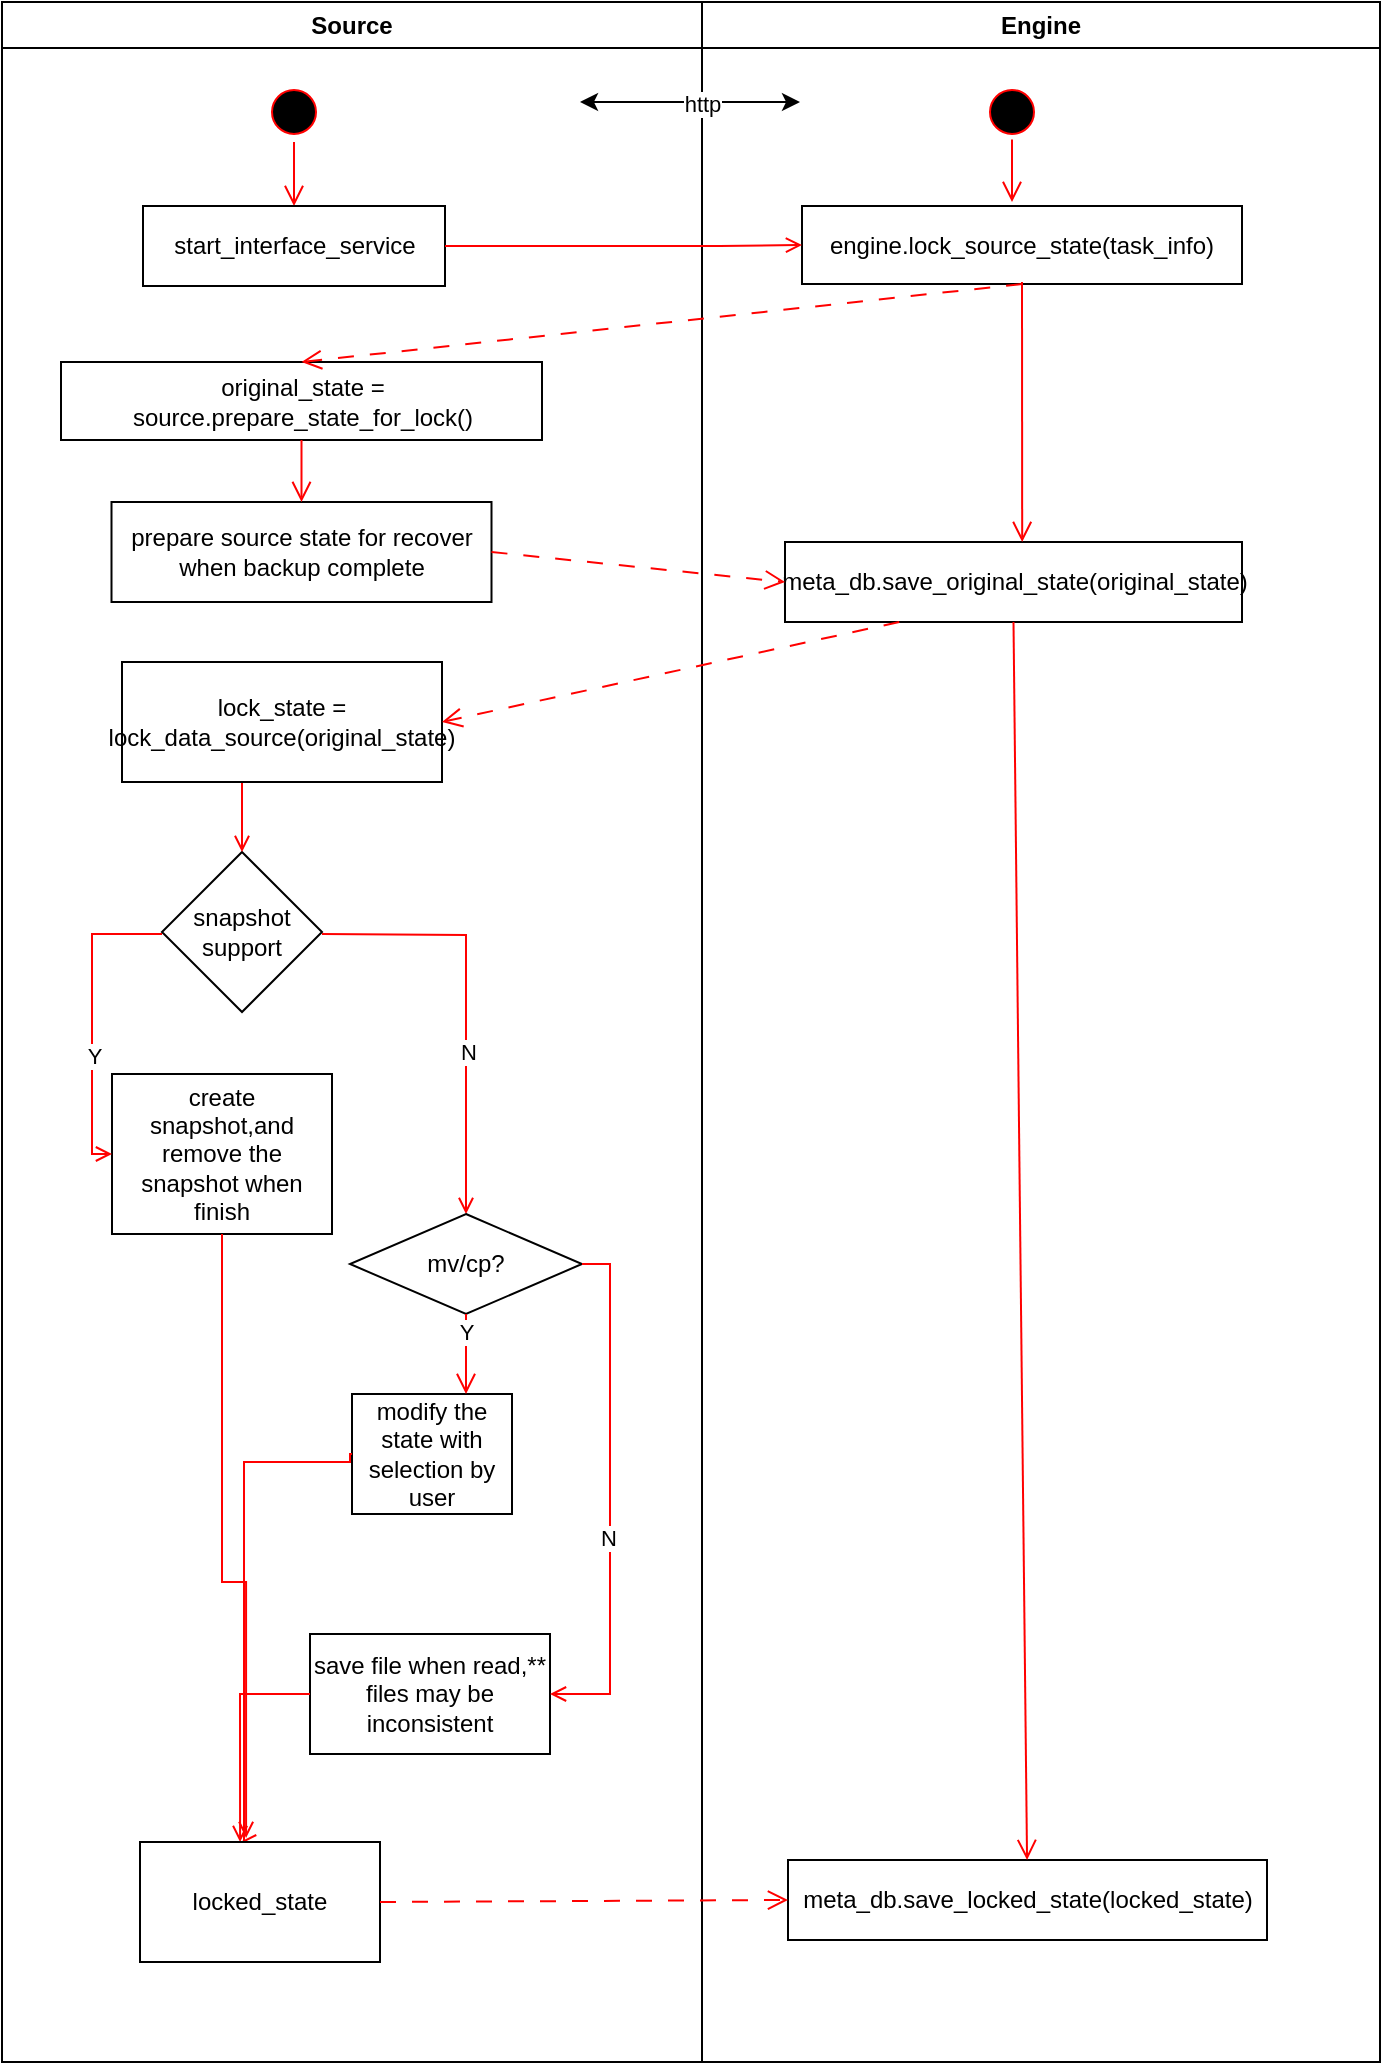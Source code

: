 <mxfile version="24.7.8" pages="3">
  <diagram name="lock state" id="e7e014a7-5840-1c2e-5031-d8a46d1fe8dd">
    <mxGraphModel dx="1434" dy="844" grid="1" gridSize="10" guides="1" tooltips="1" connect="1" arrows="1" fold="1" page="1" pageScale="1" pageWidth="1169" pageHeight="826" background="none" math="0" shadow="0">
      <root>
        <mxCell id="0" />
        <mxCell id="1" parent="0" />
        <mxCell id="2" value="Source" style="swimlane;whiteSpace=wrap" parent="1" vertex="1">
          <mxGeometry x="179" y="120" width="350" height="1030" as="geometry" />
        </mxCell>
        <mxCell id="5" value="" style="ellipse;shape=startState;fillColor=#000000;strokeColor=#ff0000;" parent="2" vertex="1">
          <mxGeometry x="131" y="40" width="30" height="30" as="geometry" />
        </mxCell>
        <mxCell id="6" value="" style="edgeStyle=elbowEdgeStyle;elbow=horizontal;verticalAlign=bottom;endArrow=open;endSize=8;strokeColor=#FF0000;endFill=1;rounded=0;entryX=0.5;entryY=0;entryDx=0;entryDy=0;" parent="2" source="5" target="sy2Yfq8g4SEPvDYKYlY_-53" edge="1">
          <mxGeometry x="100" y="40" as="geometry">
            <mxPoint x="146" y="160" as="targetPoint" />
          </mxGeometry>
        </mxCell>
        <mxCell id="5YRIYOnIGHO2y424pPSx-42" value="snapshot support" style="rhombus;whiteSpace=wrap;html=1;" parent="2" vertex="1">
          <mxGeometry x="80" y="425" width="80" height="80" as="geometry" />
        </mxCell>
        <mxCell id="5YRIYOnIGHO2y424pPSx-43" value="create snapshot,and remove the snapshot when finish" style="rounded=0;whiteSpace=wrap;html=1;" parent="2" vertex="1">
          <mxGeometry x="55" y="536" width="110" height="80" as="geometry" />
        </mxCell>
        <mxCell id="5YRIYOnIGHO2y424pPSx-44" value="" style="edgeStyle=elbowEdgeStyle;elbow=horizontal;strokeColor=#FF0000;endArrow=open;endFill=1;rounded=0;entryX=0;entryY=0.5;entryDx=0;entryDy=0;exitX=0;exitY=0.5;exitDx=0;exitDy=0;" parent="2" target="5YRIYOnIGHO2y424pPSx-43" edge="1">
          <mxGeometry width="100" height="100" relative="1" as="geometry">
            <mxPoint x="80" y="466" as="sourcePoint" />
            <mxPoint x="55" y="576" as="targetPoint" />
            <Array as="points">
              <mxPoint x="45" y="526" />
            </Array>
          </mxGeometry>
        </mxCell>
        <mxCell id="5YRIYOnIGHO2y424pPSx-45" value="Y" style="edgeLabel;html=1;align=center;verticalAlign=middle;resizable=0;points=[];" parent="5YRIYOnIGHO2y424pPSx-44" vertex="1" connectable="0">
          <mxGeometry x="0.236" y="1" relative="1" as="geometry">
            <mxPoint as="offset" />
          </mxGeometry>
        </mxCell>
        <mxCell id="5YRIYOnIGHO2y424pPSx-47" value="" style="edgeStyle=orthogonalEdgeStyle;elbow=horizontal;strokeColor=#FF0000;endArrow=open;endFill=1;rounded=0;exitX=1;exitY=0.5;exitDx=0;exitDy=0;entryX=0.5;entryY=0;entryDx=0;entryDy=0;" parent="2" target="5YRIYOnIGHO2y424pPSx-49" edge="1">
          <mxGeometry width="100" height="100" relative="1" as="geometry">
            <mxPoint x="160" y="466" as="sourcePoint" />
            <mxPoint x="151.25" y="616" as="targetPoint" />
          </mxGeometry>
        </mxCell>
        <mxCell id="5YRIYOnIGHO2y424pPSx-48" value="N" style="edgeLabel;html=1;align=center;verticalAlign=middle;resizable=0;points=[];" parent="5YRIYOnIGHO2y424pPSx-47" vertex="1" connectable="0">
          <mxGeometry x="0.236" y="1" relative="1" as="geometry">
            <mxPoint as="offset" />
          </mxGeometry>
        </mxCell>
        <mxCell id="5YRIYOnIGHO2y424pPSx-49" value="mv/cp?" style="rhombus;whiteSpace=wrap;html=1;" parent="2" vertex="1">
          <mxGeometry x="174" y="606" width="116" height="50" as="geometry" />
        </mxCell>
        <mxCell id="5YRIYOnIGHO2y424pPSx-50" value="modify the state with selection by user" style="rounded=0;whiteSpace=wrap;html=1;" parent="2" vertex="1">
          <mxGeometry x="175" y="696" width="80" height="60" as="geometry" />
        </mxCell>
        <mxCell id="5YRIYOnIGHO2y424pPSx-51" value="" style="edgeStyle=elbowEdgeStyle;elbow=horizontal;verticalAlign=bottom;endArrow=open;endSize=8;strokeColor=#FF0000;endFill=1;rounded=0;exitX=0.5;exitY=1;exitDx=0;exitDy=0;" parent="2" edge="1" target="5YRIYOnIGHO2y424pPSx-50" source="5YRIYOnIGHO2y424pPSx-49">
          <mxGeometry x="30" y="-100" as="geometry">
            <mxPoint x="214" y="696" as="targetPoint" />
            <mxPoint x="214" y="656" as="sourcePoint" />
          </mxGeometry>
        </mxCell>
        <mxCell id="5YRIYOnIGHO2y424pPSx-52" value="Y" style="edgeLabel;html=1;align=center;verticalAlign=middle;resizable=0;points=[];" parent="5YRIYOnIGHO2y424pPSx-51" vertex="1" connectable="0">
          <mxGeometry relative="1" as="geometry">
            <mxPoint y="-11" as="offset" />
          </mxGeometry>
        </mxCell>
        <mxCell id="5YRIYOnIGHO2y424pPSx-56" value="" style="edgeStyle=elbowEdgeStyle;strokeColor=#FF0000;endArrow=open;endFill=1;rounded=0;exitX=0.5;exitY=1;exitDx=0;exitDy=0;elbow=vertical;entryX=0.442;entryY=-0.033;entryDx=0;entryDy=0;entryPerimeter=0;" parent="2" source="5YRIYOnIGHO2y424pPSx-43" target="sy2Yfq8g4SEPvDYKYlY_-65" edge="1">
          <mxGeometry width="100" height="100" relative="1" as="geometry">
            <mxPoint x="80.5" y="1130" as="sourcePoint" />
            <mxPoint x="89" y="810" as="targetPoint" />
            <Array as="points">
              <mxPoint x="89" y="790" />
            </Array>
          </mxGeometry>
        </mxCell>
        <mxCell id="5YRIYOnIGHO2y424pPSx-59" value="save file when read,** files may be inconsistent" style="rounded=0;whiteSpace=wrap;html=1;" parent="2" vertex="1">
          <mxGeometry x="154" y="816" width="120" height="60" as="geometry" />
        </mxCell>
        <mxCell id="5YRIYOnIGHO2y424pPSx-61" value="" style="edgeStyle=elbowEdgeStyle;elbow=horizontal;strokeColor=#FF0000;endArrow=open;endFill=1;rounded=0;exitX=1;exitY=0.5;exitDx=0;exitDy=0;entryX=1;entryY=0.5;entryDx=0;entryDy=0;" parent="2" source="5YRIYOnIGHO2y424pPSx-49" target="5YRIYOnIGHO2y424pPSx-59" edge="1">
          <mxGeometry width="100" height="100" relative="1" as="geometry">
            <mxPoint x="176.5" y="626" as="sourcePoint" />
            <mxPoint x="431" y="630" as="targetPoint" />
            <Array as="points">
              <mxPoint x="304" y="736" />
            </Array>
          </mxGeometry>
        </mxCell>
        <mxCell id="5YRIYOnIGHO2y424pPSx-63" value="N" style="edgeLabel;html=1;align=center;verticalAlign=middle;resizable=0;points=[];" parent="5YRIYOnIGHO2y424pPSx-61" vertex="1" connectable="0">
          <mxGeometry x="0.167" y="-1" relative="1" as="geometry">
            <mxPoint as="offset" />
          </mxGeometry>
        </mxCell>
        <mxCell id="5YRIYOnIGHO2y424pPSx-66" value="" style="edgeStyle=orthogonalEdgeStyle;strokeColor=#FF0000;endArrow=open;endFill=1;rounded=0;entryX=0.417;entryY=0;entryDx=0;entryDy=0;exitX=0;exitY=0.5;exitDx=0;exitDy=0;entryPerimeter=0;" parent="2" source="5YRIYOnIGHO2y424pPSx-50" target="sy2Yfq8g4SEPvDYKYlY_-65" edge="1">
          <mxGeometry width="100" height="100" relative="1" as="geometry">
            <mxPoint x="175.5" y="640" as="sourcePoint" />
            <mxPoint x="125" y="970" as="targetPoint" />
            <Array as="points">
              <mxPoint x="174" y="730" />
              <mxPoint x="121" y="730" />
              <mxPoint x="121" y="920" />
            </Array>
          </mxGeometry>
        </mxCell>
        <mxCell id="sy2Yfq8g4SEPvDYKYlY_-53" value="start_interface_service" style="rounded=0;whiteSpace=wrap;html=1;" parent="2" vertex="1">
          <mxGeometry x="70.5" y="102" width="151" height="40" as="geometry" />
        </mxCell>
        <mxCell id="sy2Yfq8g4SEPvDYKYlY_-54" value="original_state = source.prepare_state_for_lock()" style="rounded=0;whiteSpace=wrap;html=1;" parent="2" vertex="1">
          <mxGeometry x="29.5" y="180" width="240.5" height="39" as="geometry" />
        </mxCell>
        <mxCell id="sy2Yfq8g4SEPvDYKYlY_-58" value="" style="elbow=horizontal;strokeColor=#FF0000;endArrow=open;endFill=1;rounded=0;entryX=0.5;entryY=0;entryDx=0;entryDy=0;exitX=0.25;exitY=1;exitDx=0;exitDy=0;" parent="2" target="5YRIYOnIGHO2y424pPSx-42" edge="1">
          <mxGeometry width="100" height="100" relative="1" as="geometry">
            <mxPoint x="120" y="389" as="sourcePoint" />
            <mxPoint x="393" y="420.5" as="targetPoint" />
          </mxGeometry>
        </mxCell>
        <mxCell id="sy2Yfq8g4SEPvDYKYlY_-61" value="prepare source state for recover when backup complete" style="rounded=0;whiteSpace=wrap;html=1;" parent="2" vertex="1">
          <mxGeometry x="54.75" y="250" width="190" height="50" as="geometry" />
        </mxCell>
        <mxCell id="sy2Yfq8g4SEPvDYKYlY_-62" value="" style="elbow=horizontal;verticalAlign=bottom;endArrow=open;endSize=8;strokeColor=#FF0000;endFill=1;rounded=0;entryX=0.5;entryY=0;entryDx=0;entryDy=0;exitX=0.5;exitY=1;exitDx=0;exitDy=0;" parent="2" source="sy2Yfq8g4SEPvDYKYlY_-54" target="sy2Yfq8g4SEPvDYKYlY_-61" edge="1">
          <mxGeometry x="89" y="-80" as="geometry">
            <mxPoint x="100" y="112" as="targetPoint" />
            <mxPoint x="100" y="80" as="sourcePoint" />
          </mxGeometry>
        </mxCell>
        <mxCell id="sy2Yfq8g4SEPvDYKYlY_-63" value="lock_state = lock_data_source(original_state)" style="rounded=0;whiteSpace=wrap;html=1;" parent="2" vertex="1">
          <mxGeometry x="60" y="330" width="160" height="60" as="geometry" />
        </mxCell>
        <mxCell id="sy2Yfq8g4SEPvDYKYlY_-66" value="" style="edgeStyle=orthogonalEdgeStyle;strokeColor=#FF0000;endArrow=open;endFill=1;rounded=0;entryX=0.417;entryY=0;entryDx=0;entryDy=0;exitX=0;exitY=0.5;exitDx=0;exitDy=0;entryPerimeter=0;" parent="2" source="5YRIYOnIGHO2y424pPSx-59" target="sy2Yfq8g4SEPvDYKYlY_-65" edge="1">
          <mxGeometry width="100" height="100" relative="1" as="geometry">
            <mxPoint x="165" y="966" as="sourcePoint" />
            <mxPoint x="136" y="1090" as="targetPoint" />
            <Array as="points" />
          </mxGeometry>
        </mxCell>
        <mxCell id="sy2Yfq8g4SEPvDYKYlY_-65" value="locked_state" style="rounded=0;whiteSpace=wrap;html=1;" parent="2" vertex="1">
          <mxGeometry x="69" y="920" width="120" height="60" as="geometry" />
        </mxCell>
        <mxCell id="3" value="Engine" style="swimlane;whiteSpace=wrap" parent="1" vertex="1">
          <mxGeometry x="529" y="120" width="339" height="1030" as="geometry" />
        </mxCell>
        <mxCell id="13" value="" style="ellipse;shape=startState;fillColor=#000000;strokeColor=#ff0000;" parent="3" vertex="1">
          <mxGeometry x="140" y="40" width="30" height="30" as="geometry" />
        </mxCell>
        <mxCell id="14" value="" style="edgeStyle=elbowEdgeStyle;elbow=horizontal;verticalAlign=bottom;endArrow=open;endSize=8;strokeColor=#FF0000;endFill=1;rounded=0;entryX=0.5;entryY=0;entryDx=0;entryDy=0;" parent="3" edge="1">
          <mxGeometry x="40" y="20" as="geometry">
            <mxPoint x="155" y="100" as="targetPoint" />
            <mxPoint x="155" y="68.748" as="sourcePoint" />
          </mxGeometry>
        </mxCell>
        <mxCell id="sy2Yfq8g4SEPvDYKYlY_-55" value="engine.lock_source_state(task_info)" style="rounded=0;whiteSpace=wrap;html=1;" parent="3" vertex="1">
          <mxGeometry x="50" y="102" width="220" height="39" as="geometry" />
        </mxCell>
        <mxCell id="sy2Yfq8g4SEPvDYKYlY_-59" value="meta_db.save_original_state(original_state)" style="rounded=0;whiteSpace=wrap;html=1;" parent="3" vertex="1">
          <mxGeometry x="41.5" y="270" width="228.5" height="40" as="geometry" />
        </mxCell>
        <mxCell id="sy2Yfq8g4SEPvDYKYlY_-67" value="meta_db.save_locked_state(locked_state)" style="rounded=0;whiteSpace=wrap;html=1;" parent="3" vertex="1">
          <mxGeometry x="43" y="929" width="239.5" height="40" as="geometry" />
        </mxCell>
        <mxCell id="sy2Yfq8g4SEPvDYKYlY_-72" value="" style="elbow=horizontal;verticalAlign=bottom;endArrow=open;endSize=8;strokeColor=#FF0000;endFill=1;rounded=0;exitX=0.5;exitY=1;exitDx=0;exitDy=0;" parent="3" source="sy2Yfq8g4SEPvDYKYlY_-59" target="sy2Yfq8g4SEPvDYKYlY_-67" edge="1">
          <mxGeometry x="-321" y="-100" as="geometry">
            <mxPoint x="170" y="280" as="targetPoint" />
            <mxPoint x="170" y="150" as="sourcePoint" />
          </mxGeometry>
        </mxCell>
        <mxCell id="5YRIYOnIGHO2y424pPSx-40" value="" style="edgeStyle=elbowEdgeStyle;elbow=horizontal;strokeColor=#FF0000;endArrow=open;endFill=1;rounded=0;exitX=1;exitY=0.5;exitDx=0;exitDy=0;entryX=0;entryY=0.5;entryDx=0;entryDy=0;" parent="1" source="sy2Yfq8g4SEPvDYKYlY_-53" target="sy2Yfq8g4SEPvDYKYlY_-55" edge="1">
          <mxGeometry width="100" height="100" relative="1" as="geometry">
            <mxPoint x="312" y="683" as="sourcePoint" />
            <mxPoint x="388" y="320" as="targetPoint" />
            <Array as="points">
              <mxPoint x="538" y="240" />
            </Array>
          </mxGeometry>
        </mxCell>
        <mxCell id="JHUbbDQbZnptLvGb7uCV-39" value="" style="endArrow=classic;startArrow=classic;html=1;rounded=0;" parent="1" edge="1">
          <mxGeometry width="50" height="50" relative="1" as="geometry">
            <mxPoint x="468" y="170" as="sourcePoint" />
            <mxPoint x="578" y="170" as="targetPoint" />
          </mxGeometry>
        </mxCell>
        <mxCell id="JHUbbDQbZnptLvGb7uCV-40" value="http" style="edgeLabel;html=1;align=center;verticalAlign=middle;resizable=0;points=[];" parent="JHUbbDQbZnptLvGb7uCV-39" vertex="1" connectable="0">
          <mxGeometry x="0.473" y="-1" relative="1" as="geometry">
            <mxPoint x="-20" as="offset" />
          </mxGeometry>
        </mxCell>
        <mxCell id="sy2Yfq8g4SEPvDYKYlY_-56" value="" style="elbow=horizontal;verticalAlign=bottom;endArrow=open;endSize=8;strokeColor=#FF0000;endFill=1;rounded=0;entryX=0.5;entryY=0;entryDx=0;entryDy=0;exitX=0.5;exitY=1;exitDx=0;exitDy=0;dashed=1;dashPattern=8 8;" parent="1" source="sy2Yfq8g4SEPvDYKYlY_-55" target="sy2Yfq8g4SEPvDYKYlY_-54" edge="1">
          <mxGeometry x="40" y="20" as="geometry">
            <mxPoint x="663" y="230" as="targetPoint" />
            <mxPoint x="648" y="270" as="sourcePoint" />
          </mxGeometry>
        </mxCell>
        <mxCell id="sy2Yfq8g4SEPvDYKYlY_-60" value="" style="elbow=horizontal;verticalAlign=bottom;endArrow=open;endSize=8;strokeColor=#FF0000;endFill=1;rounded=0;entryX=0;entryY=0.5;entryDx=0;entryDy=0;exitX=1;exitY=0.5;exitDx=0;exitDy=0;dashed=1;dashPattern=8 8;" parent="1" source="sy2Yfq8g4SEPvDYKYlY_-61" target="sy2Yfq8g4SEPvDYKYlY_-59" edge="1">
          <mxGeometry x="40" y="20" as="geometry">
            <mxPoint x="339" y="310" as="targetPoint" />
            <mxPoint x="668" y="270" as="sourcePoint" />
          </mxGeometry>
        </mxCell>
        <mxCell id="sy2Yfq8g4SEPvDYKYlY_-64" value="" style="elbow=horizontal;verticalAlign=bottom;endArrow=open;endSize=8;strokeColor=#FF0000;endFill=1;rounded=0;entryX=1;entryY=0.5;entryDx=0;entryDy=0;exitX=0.25;exitY=1;exitDx=0;exitDy=0;dashed=1;dashPattern=8 8;" parent="1" source="sy2Yfq8g4SEPvDYKYlY_-59" target="sy2Yfq8g4SEPvDYKYlY_-63" edge="1">
          <mxGeometry x="40" y="20" as="geometry">
            <mxPoint x="540" y="475" as="targetPoint" />
            <mxPoint x="424" y="460" as="sourcePoint" />
          </mxGeometry>
        </mxCell>
        <mxCell id="sy2Yfq8g4SEPvDYKYlY_-71" value="" style="elbow=horizontal;verticalAlign=bottom;endArrow=open;endSize=8;strokeColor=#FF0000;endFill=1;rounded=0;entryX=0.519;entryY=0;entryDx=0;entryDy=0;entryPerimeter=0;" parent="1" target="sy2Yfq8g4SEPvDYKYlY_-59" edge="1">
          <mxGeometry x="40" y="20" as="geometry">
            <mxPoint x="694" y="299" as="targetPoint" />
            <mxPoint x="689" y="260" as="sourcePoint" />
          </mxGeometry>
        </mxCell>
        <mxCell id="s8NFQ3CcIHVYRi8PXjll-39" value="" style="elbow=horizontal;verticalAlign=bottom;endArrow=open;endSize=8;strokeColor=#FF0000;endFill=1;rounded=0;entryX=0;entryY=0.5;entryDx=0;entryDy=0;exitX=1;exitY=0.5;exitDx=0;exitDy=0;dashed=1;dashPattern=8 8;" parent="1" source="sy2Yfq8g4SEPvDYKYlY_-65" target="sy2Yfq8g4SEPvDYKYlY_-67" edge="1">
          <mxGeometry x="40" y="20" as="geometry">
            <mxPoint x="555.25" y="1077.5" as="targetPoint" />
            <mxPoint x="408.25" y="1062.5" as="sourcePoint" />
          </mxGeometry>
        </mxCell>
      </root>
    </mxGraphModel>
  </diagram>
  <diagram id="yvwt4IpXn-BBu0UMZ8MR" name="folder-&gt;chunk">
    <mxGraphModel dx="1434" dy="844" grid="1" gridSize="10" guides="1" tooltips="1" connect="1" arrows="1" fold="1" page="1" pageScale="1" pageWidth="827" pageHeight="1169" math="0" shadow="0">
      <root>
        <mxCell id="0" />
        <mxCell id="1" parent="0" />
        <mxCell id="HdvkcxXdx9Ky_fbMJxZk-1" value="get the deepest untraversed folder" style="rounded=0;whiteSpace=wrap;html=1;" vertex="1" parent="1">
          <mxGeometry x="243" y="30" width="220" height="40" as="geometry" />
        </mxCell>
        <mxCell id="HdvkcxXdx9Ky_fbMJxZk-2" value="None" style="rhombus;whiteSpace=wrap;html=1;" vertex="1" parent="1">
          <mxGeometry x="550" y="100" width="120" height="50" as="geometry" />
        </mxCell>
        <mxCell id="HdvkcxXdx9Ky_fbMJxZk-3" value="" style="elbow=horizontal;verticalAlign=bottom;endArrow=open;endSize=8;strokeColor=#FF0000;endFill=1;rounded=0;entryX=0.5;entryY=0;entryDx=0;entryDy=0;exitX=1;exitY=0.5;exitDx=0;exitDy=0;" edge="1" parent="1" source="HdvkcxXdx9Ky_fbMJxZk-1" target="HdvkcxXdx9Ky_fbMJxZk-2">
          <mxGeometry x="-974" y="-340" as="geometry">
            <mxPoint x="958" y="-73" as="targetPoint" />
            <mxPoint x="563" y="-90" as="sourcePoint" />
            <Array as="points">
              <mxPoint x="610" y="50" />
            </Array>
          </mxGeometry>
        </mxCell>
        <mxCell id="HdvkcxXdx9Ky_fbMJxZk-4" value="item=folder.next()" style="rounded=0;whiteSpace=wrap;html=1;" vertex="1" parent="1">
          <mxGeometry x="264" y="102.5" width="124" height="45" as="geometry" />
        </mxCell>
        <mxCell id="HdvkcxXdx9Ky_fbMJxZk-5" value="" style="elbow=horizontal;verticalAlign=bottom;endArrow=open;endSize=8;strokeColor=#FF0000;endFill=1;rounded=0;entryX=1;entryY=0.5;entryDx=0;entryDy=0;exitX=0;exitY=0.5;exitDx=0;exitDy=0;" edge="1" parent="1" source="HdvkcxXdx9Ky_fbMJxZk-2" target="HdvkcxXdx9Ky_fbMJxZk-4">
          <mxGeometry x="-974" y="-340" as="geometry">
            <mxPoint x="900" y="-73" as="targetPoint" />
            <mxPoint x="445" y="125" as="sourcePoint" />
          </mxGeometry>
        </mxCell>
        <mxCell id="HdvkcxXdx9Ky_fbMJxZk-6" value="N" style="edgeLabel;html=1;align=center;verticalAlign=middle;resizable=0;points=[];" vertex="1" connectable="0" parent="HdvkcxXdx9Ky_fbMJxZk-5">
          <mxGeometry relative="1" as="geometry">
            <mxPoint x="41" as="offset" />
          </mxGeometry>
        </mxCell>
        <mxCell id="HdvkcxXdx9Ky_fbMJxZk-7" value="item.type" style="rhombus;whiteSpace=wrap;html=1;" vertex="1" parent="1">
          <mxGeometry x="213" y="190" width="226" height="50" as="geometry" />
        </mxCell>
        <mxCell id="HdvkcxXdx9Ky_fbMJxZk-8" value="" style="elbow=horizontal;verticalAlign=bottom;endArrow=open;endSize=8;strokeColor=#FF0000;endFill=1;rounded=0;entryX=0.5;entryY=0;entryDx=0;entryDy=0;exitX=0.5;exitY=1;exitDx=0;exitDy=0;" edge="1" parent="1" source="HdvkcxXdx9Ky_fbMJxZk-4" target="HdvkcxXdx9Ky_fbMJxZk-7">
          <mxGeometry x="-974" y="-340" as="geometry">
            <mxPoint x="900" y="-73" as="targetPoint" />
            <mxPoint x="505" y="-90" as="sourcePoint" />
          </mxGeometry>
        </mxCell>
        <mxCell id="HdvkcxXdx9Ky_fbMJxZk-9" value="add sub folder as untraversed" style="rounded=0;whiteSpace=wrap;html=1;" vertex="1" parent="1">
          <mxGeometry x="405" y="292" width="68" height="58" as="geometry" />
        </mxCell>
        <mxCell id="HdvkcxXdx9Ky_fbMJxZk-10" value="" style="elbow=horizontal;verticalAlign=bottom;endArrow=open;endSize=8;strokeColor=#FF0000;endFill=1;rounded=0;entryX=0.5;entryY=0;entryDx=0;entryDy=0;" edge="1" parent="1" target="HdvkcxXdx9Ky_fbMJxZk-9">
          <mxGeometry x="-974" y="-340" as="geometry">
            <mxPoint x="1126" y="-73" as="targetPoint" />
            <mxPoint x="439" y="215" as="sourcePoint" />
          </mxGeometry>
        </mxCell>
        <mxCell id="HdvkcxXdx9Ky_fbMJxZk-11" value="folder" style="edgeLabel;html=1;align=center;verticalAlign=middle;resizable=0;points=[];" vertex="1" connectable="0" parent="HdvkcxXdx9Ky_fbMJxZk-10">
          <mxGeometry relative="1" as="geometry">
            <mxPoint x="2" y="1" as="offset" />
          </mxGeometry>
        </mxCell>
        <mxCell id="HdvkcxXdx9Ky_fbMJxZk-12" value="add sub-item to folder" style="rounded=0;whiteSpace=wrap;html=1;" vertex="1" parent="1">
          <mxGeometry x="352" y="370" width="66" height="60" as="geometry" />
        </mxCell>
        <mxCell id="HdvkcxXdx9Ky_fbMJxZk-13" value="" style="elbow=horizontal;verticalAlign=bottom;endArrow=open;endSize=8;strokeColor=#FF0000;endFill=1;rounded=0;entryX=0.5;entryY=0;entryDx=0;entryDy=0;exitX=0;exitY=1;exitDx=0;exitDy=0;" edge="1" parent="1" target="HdvkcxXdx9Ky_fbMJxZk-12">
          <mxGeometry x="-844" y="-460" as="geometry">
            <mxPoint x="337" y="302" as="targetPoint" />
            <mxPoint x="383.5" y="227.5" as="sourcePoint" />
          </mxGeometry>
        </mxCell>
        <mxCell id="HdvkcxXdx9Ky_fbMJxZk-14" value="link" style="edgeLabel;html=1;align=center;verticalAlign=middle;resizable=0;points=[];" vertex="1" connectable="0" parent="HdvkcxXdx9Ky_fbMJxZk-13">
          <mxGeometry relative="1" as="geometry">
            <mxPoint x="2" y="1" as="offset" />
          </mxGeometry>
        </mxCell>
        <mxCell id="HdvkcxXdx9Ky_fbMJxZk-15" value="add diff | file as sub-item to foler" style="rounded=0;whiteSpace=wrap;html=1;" vertex="1" parent="1">
          <mxGeometry x="267" y="546" width="120" height="50" as="geometry" />
        </mxCell>
        <mxCell id="HdvkcxXdx9Ky_fbMJxZk-16" value="" style="elbow=horizontal;verticalAlign=bottom;endArrow=open;endSize=8;strokeColor=#FF0000;endFill=1;rounded=0;entryX=0.5;entryY=0;entryDx=0;entryDy=0;exitX=0.5;exitY=1;exitDx=0;exitDy=0;" edge="1" parent="1" target="HdvkcxXdx9Ky_fbMJxZk-18">
          <mxGeometry x="-714" y="-580" as="geometry">
            <mxPoint x="296" y="302" as="targetPoint" />
            <mxPoint x="327" y="240" as="sourcePoint" />
          </mxGeometry>
        </mxCell>
        <mxCell id="HdvkcxXdx9Ky_fbMJxZk-17" value="file" style="edgeLabel;html=1;align=center;verticalAlign=middle;resizable=0;points=[];" vertex="1" connectable="0" parent="HdvkcxXdx9Ky_fbMJxZk-16">
          <mxGeometry relative="1" as="geometry">
            <mxPoint x="2" y="1" as="offset" />
          </mxGeometry>
        </mxCell>
        <mxCell id="HdvkcxXdx9Ky_fbMJxZk-18" value="diff(file, prev-file)" style="shape=process;whiteSpace=wrap;html=1;backgroundOutline=1;" vertex="1" parent="1">
          <mxGeometry x="267" y="470" width="120" height="40" as="geometry" />
        </mxCell>
        <mxCell id="HdvkcxXdx9Ky_fbMJxZk-19" value="" style="elbow=horizontal;verticalAlign=bottom;endArrow=open;endSize=8;strokeColor=#FF0000;endFill=1;rounded=0;entryX=0.5;entryY=0;entryDx=0;entryDy=0;exitX=0.5;exitY=1;exitDx=0;exitDy=0;" edge="1" parent="1" source="HdvkcxXdx9Ky_fbMJxZk-18" target="HdvkcxXdx9Ky_fbMJxZk-15">
          <mxGeometry x="-584" y="-700" as="geometry">
            <mxPoint x="337" y="480" as="targetPoint" />
            <mxPoint x="337" y="250" as="sourcePoint" />
          </mxGeometry>
        </mxCell>
        <mxCell id="HdvkcxXdx9Ky_fbMJxZk-20" value="find pending chunk or generate new chunk" style="rounded=0;whiteSpace=wrap;html=1;" vertex="1" parent="1">
          <mxGeometry x="263" y="630" width="126" height="40" as="geometry" />
        </mxCell>
        <mxCell id="HdvkcxXdx9Ky_fbMJxZk-21" value="" style="elbow=horizontal;verticalAlign=bottom;endArrow=open;endSize=8;strokeColor=#FF0000;endFill=1;rounded=0;entryX=0.5;entryY=0;entryDx=0;entryDy=0;exitX=0.5;exitY=1;exitDx=0;exitDy=0;" edge="1" parent="1" source="HdvkcxXdx9Ky_fbMJxZk-15" target="HdvkcxXdx9Ky_fbMJxZk-20">
          <mxGeometry x="-454" y="-820" as="geometry">
            <mxPoint x="337" y="556" as="targetPoint" />
            <mxPoint x="337" y="520" as="sourcePoint" />
          </mxGeometry>
        </mxCell>
        <mxCell id="HdvkcxXdx9Ky_fbMJxZk-22" value="chunk.add(diff | file)" style="rounded=0;whiteSpace=wrap;html=1;" vertex="1" parent="1">
          <mxGeometry x="267" y="700" width="120" height="40" as="geometry" />
        </mxCell>
        <mxCell id="HdvkcxXdx9Ky_fbMJxZk-23" value="" style="elbow=horizontal;verticalAlign=bottom;endArrow=open;endSize=8;strokeColor=#FF0000;endFill=1;rounded=0;entryX=0.5;entryY=0;entryDx=0;entryDy=0;exitX=0.5;exitY=1;exitDx=0;exitDy=0;" edge="1" parent="1" source="HdvkcxXdx9Ky_fbMJxZk-20" target="HdvkcxXdx9Ky_fbMJxZk-22">
          <mxGeometry x="-324" y="-940" as="geometry">
            <mxPoint x="336" y="640" as="targetPoint" />
            <mxPoint x="337" y="606" as="sourcePoint" />
          </mxGeometry>
        </mxCell>
        <mxCell id="HdvkcxXdx9Ky_fbMJxZk-24" value="" style="elbow=horizontal;verticalAlign=bottom;endArrow=open;endSize=8;strokeColor=#FF0000;endFill=1;rounded=0;entryX=0.51;entryY=0;entryDx=0;entryDy=0;exitX=0.5;exitY=1;exitDx=0;exitDy=0;entryPerimeter=0;" edge="1" parent="1" source="HdvkcxXdx9Ky_fbMJxZk-22" target="HdvkcxXdx9Ky_fbMJxZk-25">
          <mxGeometry x="-194" y="-1060" as="geometry">
            <mxPoint x="328" y="770" as="targetPoint" />
            <mxPoint x="336" y="680" as="sourcePoint" />
          </mxGeometry>
        </mxCell>
        <mxCell id="HdvkcxXdx9Ky_fbMJxZk-25" value="chunk.is_full()" style="rhombus;whiteSpace=wrap;html=1;" vertex="1" parent="1">
          <mxGeometry x="274" y="770" width="104" height="60" as="geometry" />
        </mxCell>
        <mxCell id="HdvkcxXdx9Ky_fbMJxZk-26" value="Notify reader" style="rounded=0;whiteSpace=wrap;html=1;" vertex="1" parent="1">
          <mxGeometry x="267" y="860" width="120" height="40" as="geometry" />
        </mxCell>
        <mxCell id="HdvkcxXdx9Ky_fbMJxZk-27" value="" style="elbow=horizontal;verticalAlign=bottom;endArrow=open;endSize=8;strokeColor=#FF0000;endFill=1;rounded=0;entryX=0.5;entryY=0;entryDx=0;entryDy=0;exitX=0.5;exitY=1;exitDx=0;exitDy=0;" edge="1" parent="1" source="HdvkcxXdx9Ky_fbMJxZk-25" target="HdvkcxXdx9Ky_fbMJxZk-26">
          <mxGeometry x="-64" y="-1180" as="geometry">
            <mxPoint x="337" y="780" as="targetPoint" />
            <mxPoint x="337" y="750" as="sourcePoint" />
          </mxGeometry>
        </mxCell>
        <mxCell id="HdvkcxXdx9Ky_fbMJxZk-28" value="Y" style="edgeLabel;html=1;align=center;verticalAlign=middle;resizable=0;points=[];" vertex="1" connectable="0" parent="HdvkcxXdx9Ky_fbMJxZk-27">
          <mxGeometry relative="1" as="geometry">
            <mxPoint y="-5" as="offset" />
          </mxGeometry>
        </mxCell>
        <mxCell id="HdvkcxXdx9Ky_fbMJxZk-29" value="" style="elbow=horizontal;verticalAlign=bottom;endArrow=open;endSize=8;strokeColor=#FF0000;endFill=1;rounded=0;exitX=1;exitY=0.5;exitDx=0;exitDy=0;" edge="1" parent="1" source="HdvkcxXdx9Ky_fbMJxZk-9">
          <mxGeometry x="-844" y="-460" as="geometry">
            <mxPoint x="390" y="130" as="targetPoint" />
            <mxPoint x="415" y="60" as="sourcePoint" />
            <Array as="points">
              <mxPoint x="490" y="320" />
              <mxPoint x="490" y="130" />
            </Array>
          </mxGeometry>
        </mxCell>
        <mxCell id="HdvkcxXdx9Ky_fbMJxZk-30" value="" style="elbow=horizontal;verticalAlign=bottom;endArrow=open;endSize=8;strokeColor=#FF0000;endFill=1;rounded=0;exitX=1;exitY=0.5;exitDx=0;exitDy=0;" edge="1" parent="1" source="HdvkcxXdx9Ky_fbMJxZk-26">
          <mxGeometry x="-714" y="-580" as="geometry">
            <mxPoint x="390" y="130" as="targetPoint" />
            <mxPoint x="248" y="410" as="sourcePoint" />
            <Array as="points">
              <mxPoint x="452" y="880" />
              <mxPoint x="490" y="880" />
              <mxPoint x="490" y="130" />
            </Array>
          </mxGeometry>
        </mxCell>
        <mxCell id="HdvkcxXdx9Ky_fbMJxZk-31" value="" style="elbow=horizontal;verticalAlign=bottom;endArrow=open;endSize=8;strokeColor=#FF0000;endFill=1;rounded=0;exitX=1;exitY=0.5;exitDx=0;exitDy=0;" edge="1" parent="1" source="HdvkcxXdx9Ky_fbMJxZk-25">
          <mxGeometry x="-714" y="-580" as="geometry">
            <mxPoint x="390" y="120" as="targetPoint" />
            <mxPoint x="272" y="800" as="sourcePoint" />
            <Array as="points">
              <mxPoint x="442" y="800" />
              <mxPoint x="490" y="800" />
              <mxPoint x="490" y="120" />
            </Array>
          </mxGeometry>
        </mxCell>
        <mxCell id="HdvkcxXdx9Ky_fbMJxZk-32" value="N" style="edgeLabel;html=1;align=center;verticalAlign=middle;resizable=0;points=[];" vertex="1" connectable="0" parent="HdvkcxXdx9Ky_fbMJxZk-31">
          <mxGeometry relative="1" as="geometry">
            <mxPoint x="-82" y="326" as="offset" />
          </mxGeometry>
        </mxCell>
        <mxCell id="HdvkcxXdx9Ky_fbMJxZk-33" value="" style="elbow=horizontal;verticalAlign=bottom;endArrow=open;endSize=8;strokeColor=#FF0000;endFill=1;rounded=0;exitX=0;exitY=0.5;exitDx=0;exitDy=0;entryX=0;entryY=0.5;entryDx=0;entryDy=0;" edge="1" parent="1" source="HdvkcxXdx9Ky_fbMJxZk-7" target="HdvkcxXdx9Ky_fbMJxZk-1">
          <mxGeometry x="-584" y="-700" as="geometry">
            <mxPoint x="460" y="150" as="targetPoint" />
            <mxPoint x="455" y="890" as="sourcePoint" />
            <Array as="points">
              <mxPoint x="180" y="215" />
              <mxPoint x="180" y="50" />
            </Array>
          </mxGeometry>
        </mxCell>
        <mxCell id="HdvkcxXdx9Ky_fbMJxZk-34" value="None" style="edgeLabel;html=1;align=center;verticalAlign=middle;resizable=0;points=[];" vertex="1" connectable="0" parent="HdvkcxXdx9Ky_fbMJxZk-33">
          <mxGeometry relative="1" as="geometry">
            <mxPoint x="25" y="68" as="offset" />
          </mxGeometry>
        </mxCell>
        <mxCell id="HdvkcxXdx9Ky_fbMJxZk-35" value="" style="elbow=horizontal;verticalAlign=bottom;endArrow=open;endSize=8;strokeColor=#FF0000;endFill=1;rounded=0;exitX=1;exitY=0.5;exitDx=0;exitDy=0;entryX=1;entryY=0.5;entryDx=0;entryDy=0;" edge="1" parent="1" source="HdvkcxXdx9Ky_fbMJxZk-12" target="HdvkcxXdx9Ky_fbMJxZk-4">
          <mxGeometry x="-714" y="-580" as="geometry">
            <mxPoint x="390" y="130" as="targetPoint" />
            <mxPoint x="189" y="331" as="sourcePoint" />
            <Array as="points">
              <mxPoint x="490" y="400" />
              <mxPoint x="490" y="125" />
            </Array>
          </mxGeometry>
        </mxCell>
        <mxCell id="HdvkcxXdx9Ky_fbMJxZk-36" value="get deepest unfinish folder" style="rounded=0;whiteSpace=wrap;html=1;" vertex="1" parent="1">
          <mxGeometry x="540" y="190" width="160" height="60" as="geometry" />
        </mxCell>
        <mxCell id="HdvkcxXdx9Ky_fbMJxZk-37" value="" style="elbow=horizontal;verticalAlign=bottom;endArrow=open;endSize=8;strokeColor=#FF0000;endFill=1;rounded=0;exitX=0.5;exitY=1;exitDx=0;exitDy=0;entryX=0.444;entryY=-0.017;entryDx=0;entryDy=0;entryPerimeter=0;" edge="1" parent="1" source="HdvkcxXdx9Ky_fbMJxZk-2" target="HdvkcxXdx9Ky_fbMJxZk-36">
          <mxGeometry x="-1470" y="-460" as="geometry">
            <mxPoint x="1106" y="6" as="targetPoint" />
            <mxPoint x="1107" y="-48" as="sourcePoint" />
          </mxGeometry>
        </mxCell>
        <mxCell id="HdvkcxXdx9Ky_fbMJxZk-38" value="Y" style="edgeLabel;html=1;align=center;verticalAlign=middle;resizable=0;points=[];" vertex="1" connectable="0" parent="HdvkcxXdx9Ky_fbMJxZk-37">
          <mxGeometry relative="1" as="geometry">
            <mxPoint x="1" y="-2" as="offset" />
          </mxGeometry>
        </mxCell>
        <mxCell id="HdvkcxXdx9Ky_fbMJxZk-39" value="generate meta of folder" style="rounded=0;whiteSpace=wrap;html=1;" vertex="1" parent="1">
          <mxGeometry x="540" y="393" width="160" height="37" as="geometry" />
        </mxCell>
        <mxCell id="HdvkcxXdx9Ky_fbMJxZk-40" value="" style="elbow=horizontal;verticalAlign=bottom;endArrow=open;endSize=8;strokeColor=#FF0000;endFill=1;rounded=0;exitX=0.5;exitY=1;exitDx=0;exitDy=0;entryX=0.5;entryY=0;entryDx=0;entryDy=0;" edge="1" parent="1" source="HdvkcxXdx9Ky_fbMJxZk-36" target="HdvkcxXdx9Ky_fbMJxZk-41">
          <mxGeometry x="-454" y="-820" as="geometry">
            <mxPoint x="640" y="280" as="targetPoint" />
            <mxPoint x="337" y="520" as="sourcePoint" />
          </mxGeometry>
        </mxCell>
        <mxCell id="HdvkcxXdx9Ky_fbMJxZk-41" value="folder.is_none()" style="rhombus;whiteSpace=wrap;html=1;" vertex="1" parent="1">
          <mxGeometry x="564" y="281" width="110" height="39" as="geometry" />
        </mxCell>
        <mxCell id="HdvkcxXdx9Ky_fbMJxZk-42" value="" style="elbow=horizontal;verticalAlign=bottom;endArrow=open;endSize=8;strokeColor=#FF0000;endFill=1;rounded=0;exitX=0.5;exitY=1;exitDx=0;exitDy=0;entryX=0.5;entryY=0;entryDx=0;entryDy=0;" edge="1" parent="1" source="HdvkcxXdx9Ky_fbMJxZk-41" target="HdvkcxXdx9Ky_fbMJxZk-39">
          <mxGeometry x="-324" y="-940" as="geometry">
            <mxPoint x="629" y="291" as="targetPoint" />
            <mxPoint x="630" y="260" as="sourcePoint" />
          </mxGeometry>
        </mxCell>
        <mxCell id="HdvkcxXdx9Ky_fbMJxZk-43" value="N" style="edgeLabel;html=1;align=center;verticalAlign=middle;resizable=0;points=[];" vertex="1" connectable="0" parent="HdvkcxXdx9Ky_fbMJxZk-42">
          <mxGeometry relative="1" as="geometry">
            <mxPoint x="2" y="-1" as="offset" />
          </mxGeometry>
        </mxCell>
        <mxCell id="HdvkcxXdx9Ky_fbMJxZk-44" value="find pending chunk or generate new chunk" style="rounded=0;whiteSpace=wrap;html=1;" vertex="1" parent="1">
          <mxGeometry x="559" y="460" width="126" height="40" as="geometry" />
        </mxCell>
        <mxCell id="HdvkcxXdx9Ky_fbMJxZk-45" value="chunk.add(folder)" style="rounded=0;whiteSpace=wrap;html=1;" vertex="1" parent="1">
          <mxGeometry x="561" y="531" width="120" height="34" as="geometry" />
        </mxCell>
        <mxCell id="HdvkcxXdx9Ky_fbMJxZk-46" value="chunk.is_full()" style="rhombus;whiteSpace=wrap;html=1;" vertex="1" parent="1">
          <mxGeometry x="569" y="592" width="104" height="60" as="geometry" />
        </mxCell>
        <mxCell id="HdvkcxXdx9Ky_fbMJxZk-47" value="Notify reader" style="rounded=0;whiteSpace=wrap;html=1;" vertex="1" parent="1">
          <mxGeometry x="560" y="679" width="120" height="40" as="geometry" />
        </mxCell>
        <mxCell id="HdvkcxXdx9Ky_fbMJxZk-48" value="" style="elbow=horizontal;verticalAlign=bottom;endArrow=open;endSize=8;strokeColor=#FF0000;endFill=1;rounded=0;exitX=0.5;exitY=1;exitDx=0;exitDy=0;" edge="1" parent="1" source="HdvkcxXdx9Ky_fbMJxZk-39" target="HdvkcxXdx9Ky_fbMJxZk-44">
          <mxGeometry x="-324" y="-940" as="geometry">
            <mxPoint x="629" y="291" as="targetPoint" />
            <mxPoint x="630" y="260" as="sourcePoint" />
          </mxGeometry>
        </mxCell>
        <mxCell id="HdvkcxXdx9Ky_fbMJxZk-49" value="" style="elbow=horizontal;verticalAlign=bottom;endArrow=open;endSize=8;strokeColor=#FF0000;endFill=1;rounded=0;exitX=0.5;exitY=1;exitDx=0;exitDy=0;entryX=0.5;entryY=0;entryDx=0;entryDy=0;" edge="1" parent="1" source="HdvkcxXdx9Ky_fbMJxZk-44" target="HdvkcxXdx9Ky_fbMJxZk-45">
          <mxGeometry x="-194" y="-1060" as="geometry">
            <mxPoint x="631" y="470" as="targetPoint" />
            <mxPoint x="630" y="440" as="sourcePoint" />
          </mxGeometry>
        </mxCell>
        <mxCell id="HdvkcxXdx9Ky_fbMJxZk-50" value="" style="elbow=horizontal;verticalAlign=bottom;endArrow=open;endSize=8;strokeColor=#FF0000;endFill=1;rounded=0;exitX=0.5;exitY=1;exitDx=0;exitDy=0;entryX=0.5;entryY=0;entryDx=0;entryDy=0;" edge="1" parent="1" source="HdvkcxXdx9Ky_fbMJxZk-45" target="HdvkcxXdx9Ky_fbMJxZk-46">
          <mxGeometry x="-64" y="-1180" as="geometry">
            <mxPoint x="631" y="541" as="targetPoint" />
            <mxPoint x="632" y="510" as="sourcePoint" />
          </mxGeometry>
        </mxCell>
        <mxCell id="HdvkcxXdx9Ky_fbMJxZk-51" value="" style="elbow=horizontal;verticalAlign=bottom;endArrow=open;endSize=8;strokeColor=#FF0000;endFill=1;rounded=0;exitX=0.5;exitY=1;exitDx=0;exitDy=0;entryX=0.5;entryY=0;entryDx=0;entryDy=0;" edge="1" parent="1" source="HdvkcxXdx9Ky_fbMJxZk-46" target="HdvkcxXdx9Ky_fbMJxZk-47">
          <mxGeometry x="66" y="-1300" as="geometry">
            <mxPoint x="631" y="602" as="targetPoint" />
            <mxPoint x="631" y="575" as="sourcePoint" />
          </mxGeometry>
        </mxCell>
        <mxCell id="HdvkcxXdx9Ky_fbMJxZk-52" value="Y" style="edgeLabel;html=1;align=center;verticalAlign=middle;resizable=0;points=[];" vertex="1" connectable="0" parent="HdvkcxXdx9Ky_fbMJxZk-51">
          <mxGeometry relative="1" as="geometry">
            <mxPoint y="-4" as="offset" />
          </mxGeometry>
        </mxCell>
        <mxCell id="HdvkcxXdx9Ky_fbMJxZk-53" value="" style="elbow=horizontal;verticalAlign=bottom;endArrow=open;endSize=8;strokeColor=#FF0000;endFill=1;rounded=0;exitX=0;exitY=0.5;exitDx=0;exitDy=0;entryX=0;entryY=0.5;entryDx=0;entryDy=0;" edge="1" parent="1" source="HdvkcxXdx9Ky_fbMJxZk-46" target="HdvkcxXdx9Ky_fbMJxZk-36">
          <mxGeometry x="-324" y="-940" as="geometry">
            <mxPoint x="629" y="291" as="targetPoint" />
            <mxPoint x="630" y="260" as="sourcePoint" />
            <Array as="points">
              <mxPoint x="520" y="622" />
              <mxPoint x="520" y="220" />
            </Array>
          </mxGeometry>
        </mxCell>
        <mxCell id="HdvkcxXdx9Ky_fbMJxZk-54" value="N" style="edgeLabel;html=1;align=center;verticalAlign=middle;resizable=0;points=[];" vertex="1" connectable="0" parent="HdvkcxXdx9Ky_fbMJxZk-53">
          <mxGeometry relative="1" as="geometry">
            <mxPoint x="24" y="185" as="offset" />
          </mxGeometry>
        </mxCell>
        <mxCell id="HdvkcxXdx9Ky_fbMJxZk-55" value="all chunk full" style="ellipse;whiteSpace=wrap;html=1;" vertex="1" parent="1">
          <mxGeometry x="635" y="330" width="80" height="50" as="geometry" />
        </mxCell>
        <mxCell id="HdvkcxXdx9Ky_fbMJxZk-56" value="" style="elbow=horizontal;verticalAlign=bottom;endArrow=open;endSize=8;strokeColor=#FF0000;endFill=1;rounded=0;exitX=1;exitY=0.5;exitDx=0;exitDy=0;" edge="1" parent="1" source="HdvkcxXdx9Ky_fbMJxZk-41" target="HdvkcxXdx9Ky_fbMJxZk-55">
          <mxGeometry x="-194" y="-1060" as="geometry">
            <mxPoint x="630" y="403" as="targetPoint" />
            <mxPoint x="629" y="330" as="sourcePoint" />
          </mxGeometry>
        </mxCell>
        <mxCell id="HdvkcxXdx9Ky_fbMJxZk-57" value="Y" style="edgeLabel;html=1;align=center;verticalAlign=middle;resizable=0;points=[];" vertex="1" connectable="0" parent="HdvkcxXdx9Ky_fbMJxZk-56">
          <mxGeometry relative="1" as="geometry">
            <mxPoint x="2" y="-1" as="offset" />
          </mxGeometry>
        </mxCell>
        <mxCell id="HdvkcxXdx9Ky_fbMJxZk-58" value="" style="elbow=horizontal;verticalAlign=bottom;endArrow=open;endSize=8;strokeColor=#FF0000;endFill=1;rounded=0;exitX=0;exitY=0.5;exitDx=0;exitDy=0;" edge="1" parent="1" source="HdvkcxXdx9Ky_fbMJxZk-47">
          <mxGeometry x="-324" y="-940" as="geometry">
            <mxPoint x="540" y="220" as="targetPoint" />
            <mxPoint x="579" y="632" as="sourcePoint" />
            <Array as="points">
              <mxPoint x="520" y="700" />
              <mxPoint x="520" y="220" />
            </Array>
          </mxGeometry>
        </mxCell>
      </root>
    </mxGraphModel>
  </diagram>
  <diagram id="Hd_UIno6OFt5BFw53y-9" name="transfer">
    <mxGraphModel dx="1434" dy="844" grid="1" gridSize="10" guides="1" tooltips="1" connect="1" arrows="1" fold="1" page="1" pageScale="1" pageWidth="827" pageHeight="1169" math="0" shadow="0">
      <root>
        <mxCell id="0" />
        <mxCell id="1" parent="0" />
        <mxCell id="-4PhcrWSjpY6onHZDT_L-27" value="Source" style="swimlane;whiteSpace=wrap" parent="1" vertex="1">
          <mxGeometry x="8" y="120" width="272" height="1030" as="geometry" />
        </mxCell>
        <mxCell id="-4PhcrWSjpY6onHZDT_L-28" value="" style="ellipse;shape=startState;fillColor=#000000;strokeColor=#ff0000;" parent="-4PhcrWSjpY6onHZDT_L-27" vertex="1">
          <mxGeometry x="113" y="40" width="30" height="30" as="geometry" />
        </mxCell>
        <mxCell id="MoGsEpEergywANJcia5q-1" value="chunk_list=generate_chunks()" style="rounded=0;whiteSpace=wrap;html=1;" vertex="1" parent="-4PhcrWSjpY6onHZDT_L-27">
          <mxGeometry x="13" y="200" width="230" height="60" as="geometry" />
        </mxCell>
        <mxCell id="-4PhcrWSjpY6onHZDT_L-44" value="Engine" style="swimlane;whiteSpace=wrap" parent="1" vertex="1">
          <mxGeometry x="280" y="120" width="210" height="1030" as="geometry" />
        </mxCell>
        <mxCell id="-4PhcrWSjpY6onHZDT_L-47" value="" style="ellipse;shape=startState;fillColor=#000000;strokeColor=#ff0000;" parent="-4PhcrWSjpY6onHZDT_L-44" vertex="1">
          <mxGeometry x="73" y="30" width="30" height="30" as="geometry" />
        </mxCell>
        <mxCell id="-4PhcrWSjpY6onHZDT_L-48" value="" style="elbow=horizontal;verticalAlign=bottom;endArrow=open;endSize=8;strokeColor=#FF0000;endFill=1;rounded=0;" parent="-4PhcrWSjpY6onHZDT_L-44" source="-4PhcrWSjpY6onHZDT_L-47" target="-4PhcrWSjpY6onHZDT_L-73" edge="1">
          <mxGeometry x="-530" y="-100" as="geometry">
            <mxPoint x="58" y="182" as="targetPoint" />
            <mxPoint x="58.5" y="70" as="sourcePoint" />
          </mxGeometry>
        </mxCell>
        <mxCell id="-4PhcrWSjpY6onHZDT_L-67" value="" style="endArrow=classic;startArrow=classic;html=1;rounded=0;" parent="-4PhcrWSjpY6onHZDT_L-44" edge="1">
          <mxGeometry width="50" height="50" relative="1" as="geometry">
            <mxPoint x="-58.5" y="50" as="sourcePoint" />
            <mxPoint x="51.5" y="50" as="targetPoint" />
          </mxGeometry>
        </mxCell>
        <mxCell id="-4PhcrWSjpY6onHZDT_L-68" value="http" style="edgeLabel;html=1;align=center;verticalAlign=middle;resizable=0;points=[];" parent="-4PhcrWSjpY6onHZDT_L-67" vertex="1" connectable="0">
          <mxGeometry x="0.473" y="-1" relative="1" as="geometry">
            <mxPoint x="-20" as="offset" />
          </mxGeometry>
        </mxCell>
        <mxCell id="-4PhcrWSjpY6onHZDT_L-73" value="transfer()" style="" parent="-4PhcrWSjpY6onHZDT_L-44" vertex="1">
          <mxGeometry x="30" y="110" width="116.5" height="50" as="geometry" />
        </mxCell>
        <mxCell id="-4PhcrWSjpY6onHZDT_L-81" value="" style="endArrow=classic;startArrow=classic;html=1;rounded=0;" parent="-4PhcrWSjpY6onHZDT_L-44" edge="1">
          <mxGeometry width="50" height="50" relative="1" as="geometry">
            <mxPoint x="170" y="54.5" as="sourcePoint" />
            <mxPoint x="280" y="54.5" as="targetPoint" />
          </mxGeometry>
        </mxCell>
        <mxCell id="-4PhcrWSjpY6onHZDT_L-82" value="http" style="edgeLabel;html=1;align=center;verticalAlign=middle;resizable=0;points=[];" parent="-4PhcrWSjpY6onHZDT_L-81" vertex="1" connectable="0">
          <mxGeometry x="0.473" y="-1" relative="1" as="geometry">
            <mxPoint x="-20" as="offset" />
          </mxGeometry>
        </mxCell>
        <mxCell id="-4PhcrWSjpY6onHZDT_L-74" value="Target" style="swimlane;whiteSpace=wrap" parent="1" vertex="1">
          <mxGeometry x="490" y="120" width="330" height="1030" as="geometry" />
        </mxCell>
        <mxCell id="-4PhcrWSjpY6onHZDT_L-87" value="" style="ellipse;shape=startState;fillColor=#000000;strokeColor=#ff0000;" parent="-4PhcrWSjpY6onHZDT_L-74" vertex="1">
          <mxGeometry x="86" y="40" width="30" height="30" as="geometry" />
        </mxCell>
        <mxCell id="UcRBJYZxI0VlkUZ72HY5-2" value="transfer(chunk_list)" style="" vertex="1" parent="-4PhcrWSjpY6onHZDT_L-74">
          <mxGeometry x="85" y="222" width="144" height="50" as="geometry" />
        </mxCell>
        <mxCell id="UcRBJYZxI0VlkUZ72HY5-12" value="" style="edgeStyle=orthogonalEdgeStyle;rounded=0;orthogonalLoop=1;jettySize=auto;html=1;strokeColor=#FF0000;exitX=1;exitY=0.5;exitDx=0;exitDy=0;" edge="1" parent="-4PhcrWSjpY6onHZDT_L-74" source="UcRBJYZxI0VlkUZ72HY5-6" target="UcRBJYZxI0VlkUZ72HY5-10">
          <mxGeometry relative="1" as="geometry">
            <Array as="points">
              <mxPoint x="286" y="366" />
            </Array>
          </mxGeometry>
        </mxCell>
        <mxCell id="UcRBJYZxI0VlkUZ72HY5-13" value="no more" style="edgeLabel;html=1;align=center;verticalAlign=middle;resizable=0;points=[];" vertex="1" connectable="0" parent="UcRBJYZxI0VlkUZ72HY5-12">
          <mxGeometry x="-0.189" y="2" relative="1" as="geometry">
            <mxPoint y="-110" as="offset" />
          </mxGeometry>
        </mxCell>
        <mxCell id="UcRBJYZxI0VlkUZ72HY5-15" value="" style="edgeStyle=orthogonalEdgeStyle;rounded=0;orthogonalLoop=1;jettySize=auto;html=1;strokeColor=#FF3333;" edge="1" parent="-4PhcrWSjpY6onHZDT_L-74" source="UcRBJYZxI0VlkUZ72HY5-6" target="UcRBJYZxI0VlkUZ72HY5-14">
          <mxGeometry relative="1" as="geometry" />
        </mxCell>
        <mxCell id="UcRBJYZxI0VlkUZ72HY5-16" value="more" style="edgeLabel;html=1;align=center;verticalAlign=middle;resizable=0;points=[];" vertex="1" connectable="0" parent="UcRBJYZxI0VlkUZ72HY5-15">
          <mxGeometry x="-0.151" y="1" relative="1" as="geometry">
            <mxPoint as="offset" />
          </mxGeometry>
        </mxCell>
        <mxCell id="UcRBJYZxI0VlkUZ72HY5-6" value="chunk = chunk_list.next().await" style="rhombus;whiteSpace=wrap;html=1;" vertex="1" parent="-4PhcrWSjpY6onHZDT_L-74">
          <mxGeometry x="46" y="326" width="220" height="80" as="geometry" />
        </mxCell>
        <mxCell id="UcRBJYZxI0VlkUZ72HY5-7" value="" style="elbow=horizontal;verticalAlign=bottom;endArrow=open;endSize=8;strokeColor=#FF0000;endFill=1;rounded=0;exitX=0.5;exitY=1;exitDx=0;exitDy=0;" edge="1" parent="-4PhcrWSjpY6onHZDT_L-74" source="UcRBJYZxI0VlkUZ72HY5-2" target="UcRBJYZxI0VlkUZ72HY5-6">
          <mxGeometry x="-1600" y="-340" as="geometry">
            <mxPoint x="85" y="722" as="targetPoint" />
            <mxPoint x="85" y="292" as="sourcePoint" />
          </mxGeometry>
        </mxCell>
        <mxCell id="UcRBJYZxI0VlkUZ72HY5-10" value="Success" style="ellipse;whiteSpace=wrap;html=1;" vertex="1" parent="-4PhcrWSjpY6onHZDT_L-74">
          <mxGeometry x="250" y="580" width="60" height="64" as="geometry" />
        </mxCell>
        <mxCell id="UcRBJYZxI0VlkUZ72HY5-14" value="upload(chunk.reader())" style="rounded=0;whiteSpace=wrap;html=1;" vertex="1" parent="-4PhcrWSjpY6onHZDT_L-74">
          <mxGeometry x="96" y="472" width="120" height="60" as="geometry" />
        </mxCell>
        <mxCell id="UcRBJYZxI0VlkUZ72HY5-17" value="" style="elbow=horizontal;verticalAlign=bottom;endArrow=open;endSize=8;strokeColor=#FF0000;endFill=1;rounded=0;exitX=0;exitY=0.5;exitDx=0;exitDy=0;entryX=0;entryY=0.5;entryDx=0;entryDy=0;" edge="1" parent="-4PhcrWSjpY6onHZDT_L-74" source="UcRBJYZxI0VlkUZ72HY5-14" target="UcRBJYZxI0VlkUZ72HY5-6">
          <mxGeometry x="-2240" y="-460" as="geometry">
            <mxPoint x="265.58" y="586" as="targetPoint" />
            <mxPoint x="266.58" y="532" as="sourcePoint" />
            <Array as="points">
              <mxPoint x="30" y="502" />
              <mxPoint x="30" y="432" />
              <mxPoint x="30" y="366" />
            </Array>
          </mxGeometry>
        </mxCell>
        <mxCell id="UcRBJYZxI0VlkUZ72HY5-1" value="" style="elbow=horizontal;verticalAlign=bottom;endArrow=open;endSize=8;strokeColor=#FF0000;endFill=1;rounded=0;entryX=0.5;entryY=0;entryDx=0;entryDy=0;exitX=0.5;exitY=1;exitDx=0;exitDy=0;" edge="1" parent="1" source="-4PhcrWSjpY6onHZDT_L-73" target="MoGsEpEergywANJcia5q-1">
          <mxGeometry x="-960" y="-220" as="geometry">
            <mxPoint x="300.5" y="720" as="targetPoint" />
            <mxPoint x="300.5" y="290" as="sourcePoint" />
          </mxGeometry>
        </mxCell>
        <mxCell id="UcRBJYZxI0VlkUZ72HY5-3" value="" style="elbow=horizontal;verticalAlign=bottom;endArrow=open;endSize=8;strokeColor=#FF0000;endFill=1;rounded=0;entryX=0;entryY=0.5;entryDx=0;entryDy=0;exitX=1;exitY=0.5;exitDx=0;exitDy=0;" edge="1" parent="1" source="MoGsEpEergywANJcia5q-1" target="UcRBJYZxI0VlkUZ72HY5-2">
          <mxGeometry x="-960" y="-220" as="geometry">
            <mxPoint x="258" y="370" as="targetPoint" />
            <mxPoint x="542" y="340" as="sourcePoint" />
          </mxGeometry>
        </mxCell>
      </root>
    </mxGraphModel>
  </diagram>
</mxfile>
